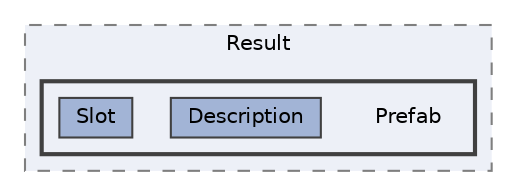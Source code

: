 digraph "102_Management_UI/Window/Result/Prefab"
{
 // LATEX_PDF_SIZE
  bgcolor="transparent";
  edge [fontname=Helvetica,fontsize=10,labelfontname=Helvetica,labelfontsize=10];
  node [fontname=Helvetica,fontsize=10,shape=box,height=0.2,width=0.4];
  compound=true
  subgraph clusterdir_5a46f87465fe78aaf062e7728e1cf988 {
    graph [ bgcolor="#edf0f7", pencolor="grey50", label="Result", fontname=Helvetica,fontsize=10 style="filled,dashed", URL="dir_5a46f87465fe78aaf062e7728e1cf988.html",tooltip=""]
  subgraph clusterdir_2418a3fc5b91347eb6904196c63aaae9 {
    graph [ bgcolor="#edf0f7", pencolor="grey25", label="", fontname=Helvetica,fontsize=10 style="filled,bold", URL="dir_2418a3fc5b91347eb6904196c63aaae9.html",tooltip=""]
    dir_2418a3fc5b91347eb6904196c63aaae9 [shape=plaintext, label="Prefab"];
  dir_6dfb692ba96133f2b4ffcd4311664ab0 [label="Description", fillcolor="#a2b4d6", color="grey25", style="filled", URL="dir_6dfb692ba96133f2b4ffcd4311664ab0.html",tooltip=""];
  dir_1bce20c79c9d357154839b5b23d880f6 [label="Slot", fillcolor="#a2b4d6", color="grey25", style="filled", URL="dir_1bce20c79c9d357154839b5b23d880f6.html",tooltip=""];
  }
  }
}
